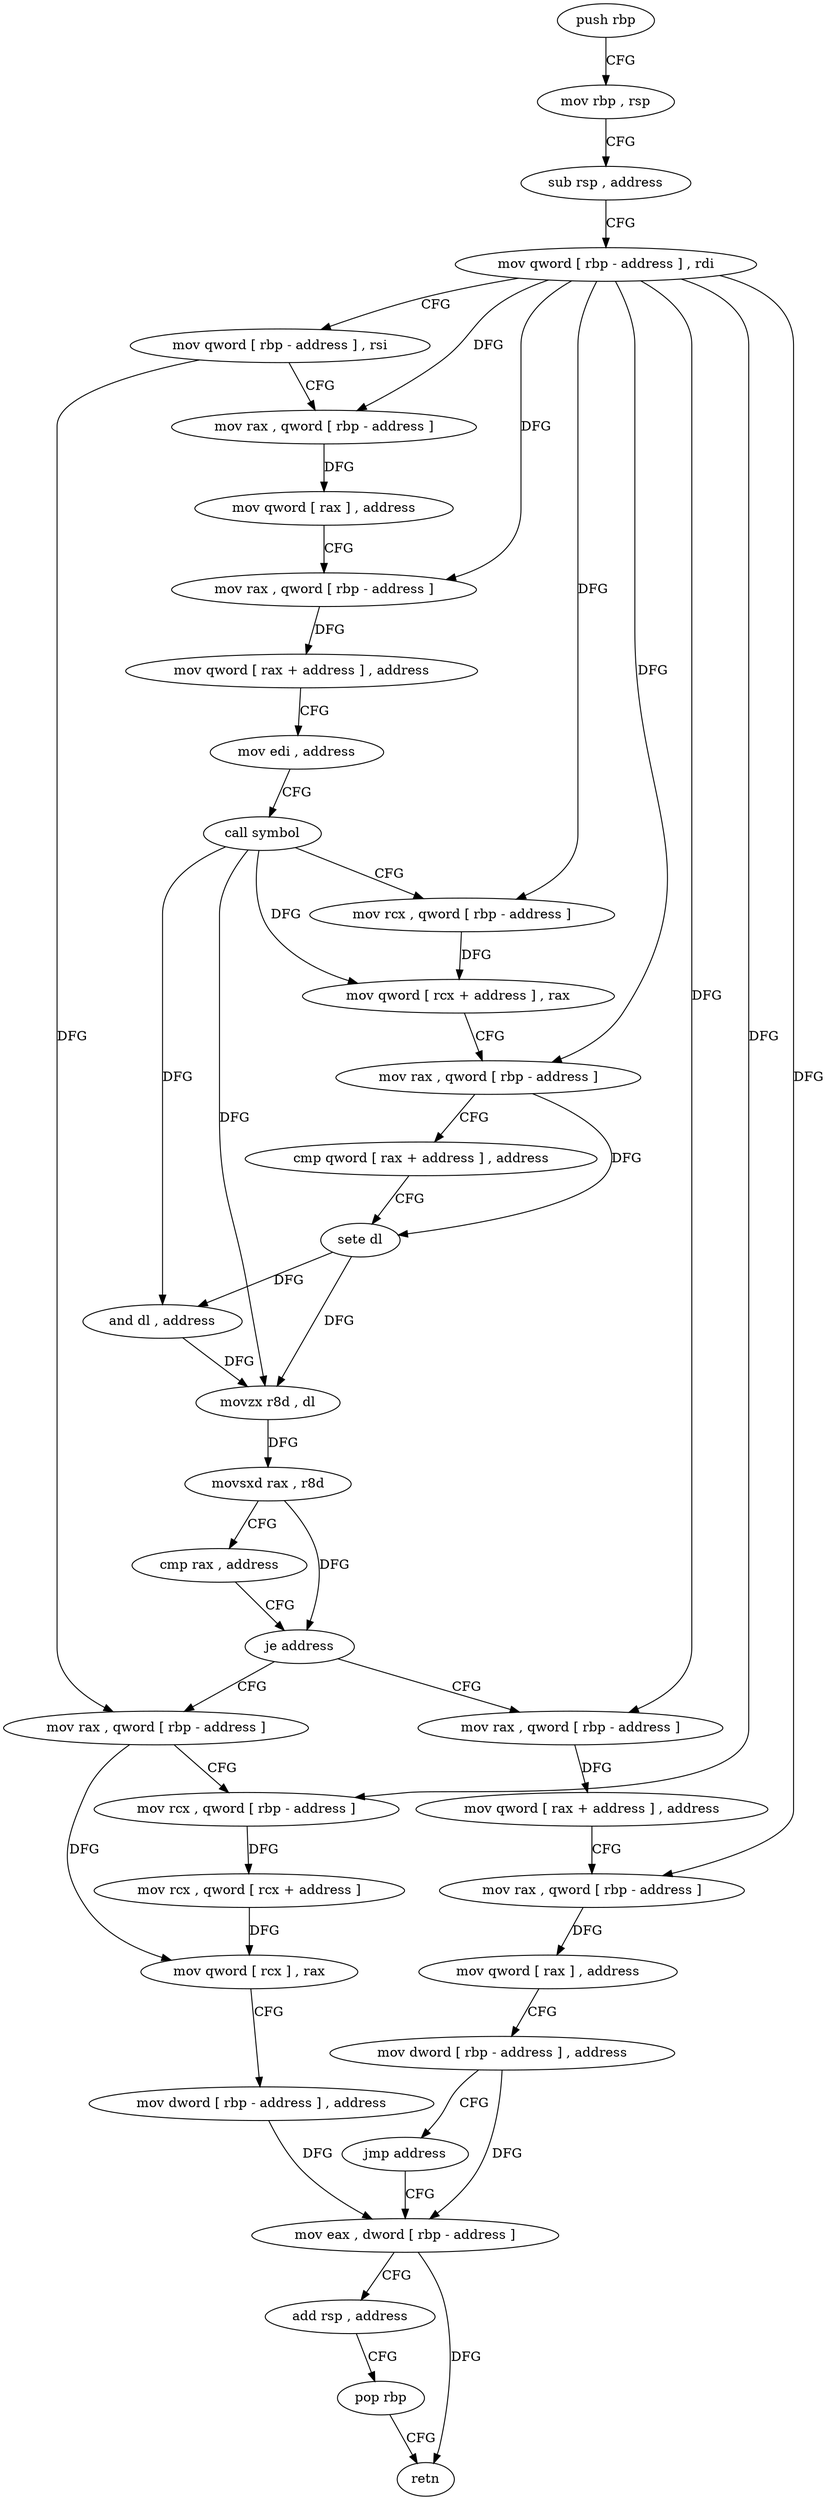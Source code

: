 digraph "func" {
"4272848" [label = "push rbp" ]
"4272849" [label = "mov rbp , rsp" ]
"4272852" [label = "sub rsp , address" ]
"4272856" [label = "mov qword [ rbp - address ] , rdi" ]
"4272860" [label = "mov qword [ rbp - address ] , rsi" ]
"4272864" [label = "mov rax , qword [ rbp - address ]" ]
"4272868" [label = "mov qword [ rax ] , address" ]
"4272875" [label = "mov rax , qword [ rbp - address ]" ]
"4272879" [label = "mov qword [ rax + address ] , address" ]
"4272887" [label = "mov edi , address" ]
"4272892" [label = "call symbol" ]
"4272897" [label = "mov rcx , qword [ rbp - address ]" ]
"4272901" [label = "mov qword [ rcx + address ] , rax" ]
"4272905" [label = "mov rax , qword [ rbp - address ]" ]
"4272909" [label = "cmp qword [ rax + address ] , address" ]
"4272914" [label = "sete dl" ]
"4272917" [label = "and dl , address" ]
"4272920" [label = "movzx r8d , dl" ]
"4272924" [label = "movsxd rax , r8d" ]
"4272927" [label = "cmp rax , address" ]
"4272931" [label = "je address" ]
"4272972" [label = "mov rax , qword [ rbp - address ]" ]
"4272937" [label = "mov rax , qword [ rbp - address ]" ]
"4272976" [label = "mov rcx , qword [ rbp - address ]" ]
"4272980" [label = "mov rcx , qword [ rcx + address ]" ]
"4272984" [label = "mov qword [ rcx ] , rax" ]
"4272987" [label = "mov dword [ rbp - address ] , address" ]
"4272994" [label = "mov eax , dword [ rbp - address ]" ]
"4272941" [label = "mov qword [ rax + address ] , address" ]
"4272949" [label = "mov rax , qword [ rbp - address ]" ]
"4272953" [label = "mov qword [ rax ] , address" ]
"4272960" [label = "mov dword [ rbp - address ] , address" ]
"4272967" [label = "jmp address" ]
"4272997" [label = "add rsp , address" ]
"4273001" [label = "pop rbp" ]
"4273002" [label = "retn" ]
"4272848" -> "4272849" [ label = "CFG" ]
"4272849" -> "4272852" [ label = "CFG" ]
"4272852" -> "4272856" [ label = "CFG" ]
"4272856" -> "4272860" [ label = "CFG" ]
"4272856" -> "4272864" [ label = "DFG" ]
"4272856" -> "4272875" [ label = "DFG" ]
"4272856" -> "4272897" [ label = "DFG" ]
"4272856" -> "4272905" [ label = "DFG" ]
"4272856" -> "4272976" [ label = "DFG" ]
"4272856" -> "4272937" [ label = "DFG" ]
"4272856" -> "4272949" [ label = "DFG" ]
"4272860" -> "4272864" [ label = "CFG" ]
"4272860" -> "4272972" [ label = "DFG" ]
"4272864" -> "4272868" [ label = "DFG" ]
"4272868" -> "4272875" [ label = "CFG" ]
"4272875" -> "4272879" [ label = "DFG" ]
"4272879" -> "4272887" [ label = "CFG" ]
"4272887" -> "4272892" [ label = "CFG" ]
"4272892" -> "4272897" [ label = "CFG" ]
"4272892" -> "4272901" [ label = "DFG" ]
"4272892" -> "4272917" [ label = "DFG" ]
"4272892" -> "4272920" [ label = "DFG" ]
"4272897" -> "4272901" [ label = "DFG" ]
"4272901" -> "4272905" [ label = "CFG" ]
"4272905" -> "4272909" [ label = "CFG" ]
"4272905" -> "4272914" [ label = "DFG" ]
"4272909" -> "4272914" [ label = "CFG" ]
"4272914" -> "4272917" [ label = "DFG" ]
"4272914" -> "4272920" [ label = "DFG" ]
"4272917" -> "4272920" [ label = "DFG" ]
"4272920" -> "4272924" [ label = "DFG" ]
"4272924" -> "4272927" [ label = "CFG" ]
"4272924" -> "4272931" [ label = "DFG" ]
"4272927" -> "4272931" [ label = "CFG" ]
"4272931" -> "4272972" [ label = "CFG" ]
"4272931" -> "4272937" [ label = "CFG" ]
"4272972" -> "4272976" [ label = "CFG" ]
"4272972" -> "4272984" [ label = "DFG" ]
"4272937" -> "4272941" [ label = "DFG" ]
"4272976" -> "4272980" [ label = "DFG" ]
"4272980" -> "4272984" [ label = "DFG" ]
"4272984" -> "4272987" [ label = "CFG" ]
"4272987" -> "4272994" [ label = "DFG" ]
"4272994" -> "4272997" [ label = "CFG" ]
"4272994" -> "4273002" [ label = "DFG" ]
"4272941" -> "4272949" [ label = "CFG" ]
"4272949" -> "4272953" [ label = "DFG" ]
"4272953" -> "4272960" [ label = "CFG" ]
"4272960" -> "4272967" [ label = "CFG" ]
"4272960" -> "4272994" [ label = "DFG" ]
"4272967" -> "4272994" [ label = "CFG" ]
"4272997" -> "4273001" [ label = "CFG" ]
"4273001" -> "4273002" [ label = "CFG" ]
}
